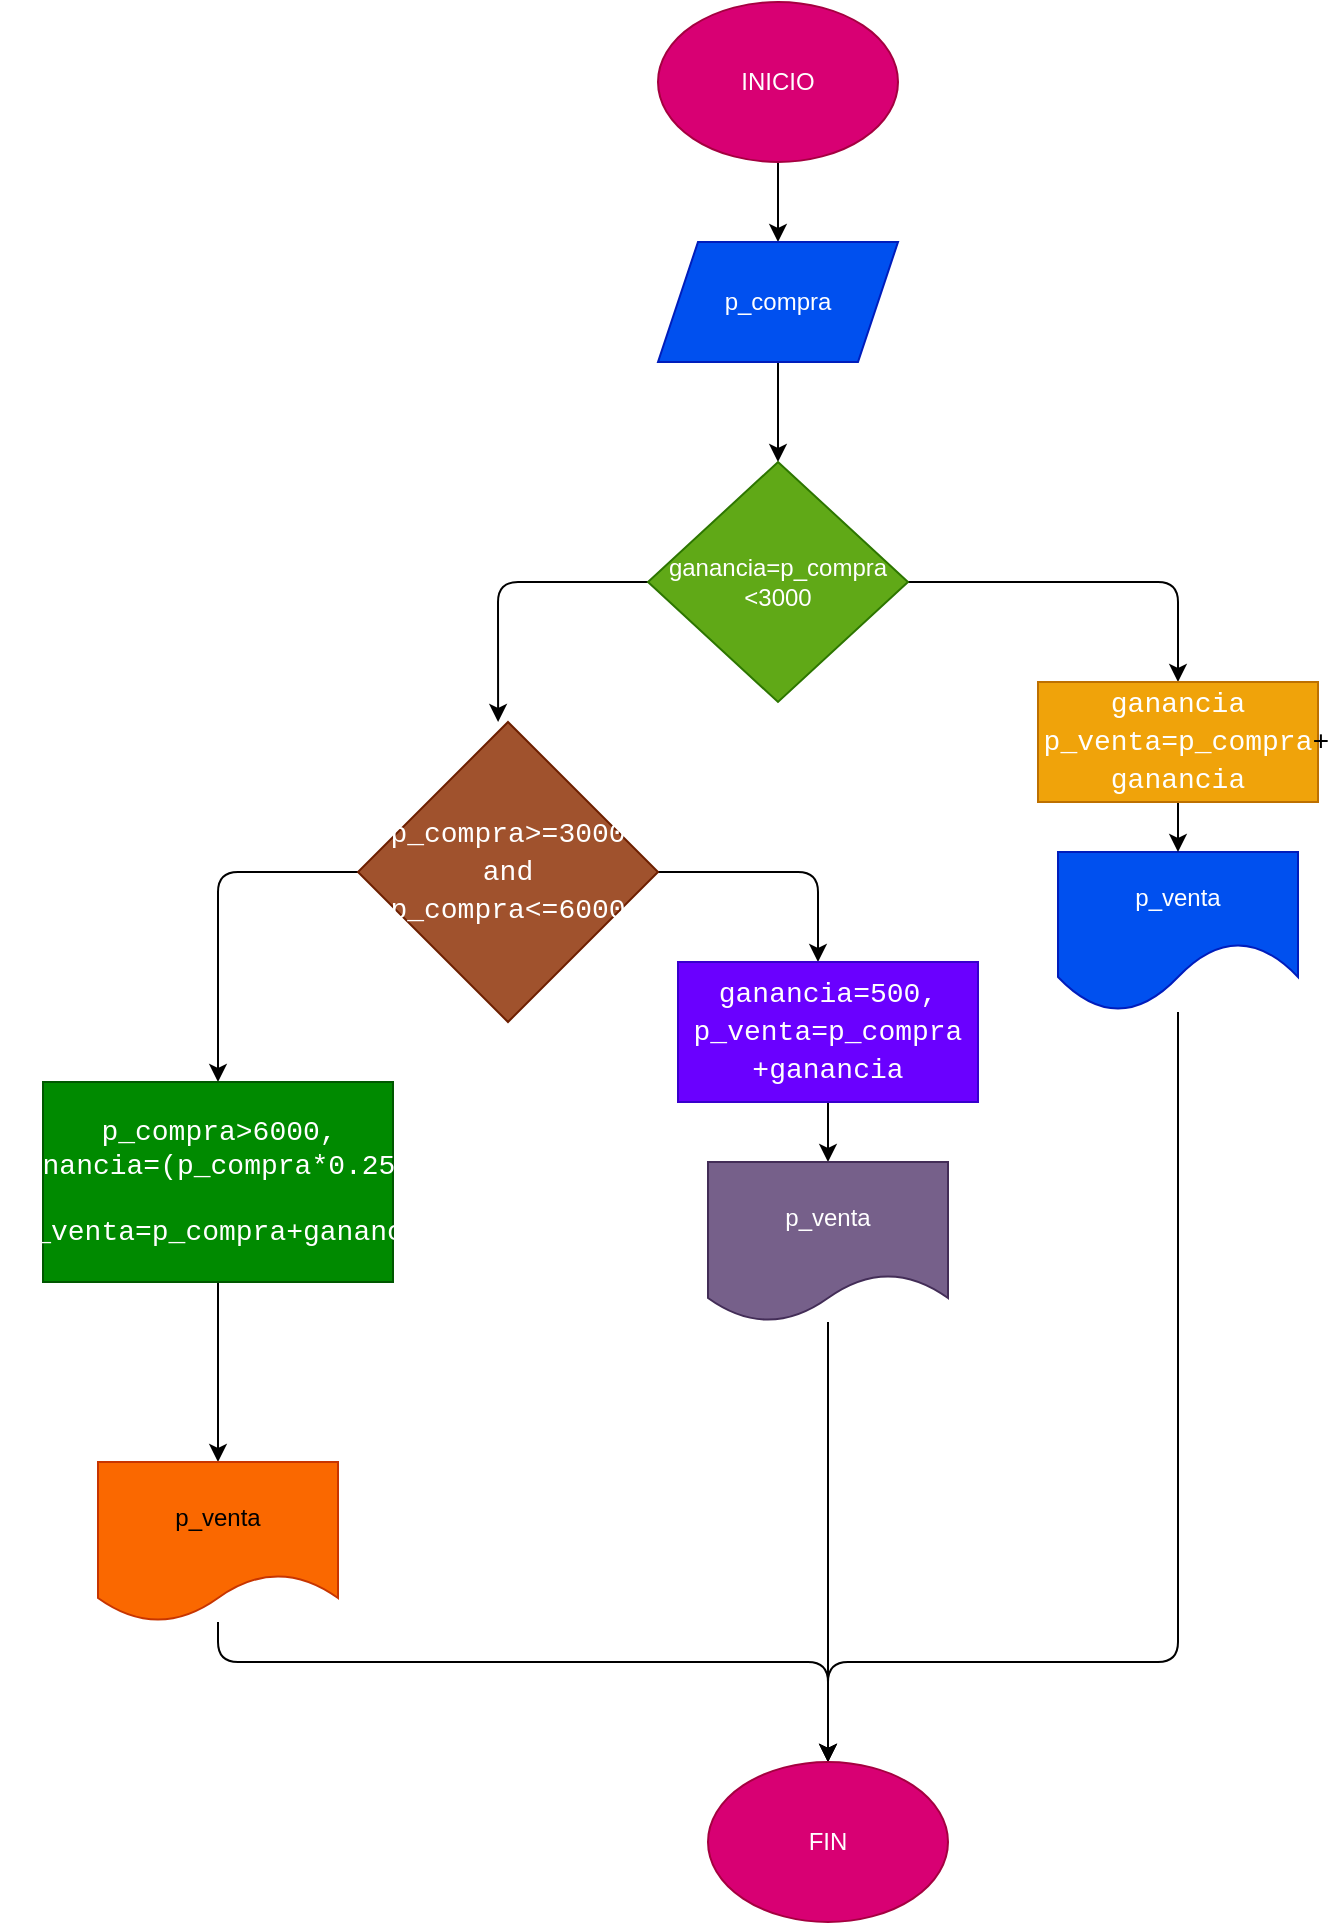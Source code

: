 <mxfile>
    <diagram id="HUgoJEYIysB0Nd73ohhI" name="Página-1">
        <mxGraphModel dx="1764" dy="797" grid="1" gridSize="10" guides="1" tooltips="1" connect="1" arrows="1" fold="1" page="1" pageScale="1" pageWidth="827" pageHeight="1169" math="0" shadow="0">
            <root>
                <mxCell id="0"/>
                <mxCell id="1" parent="0"/>
                <mxCell id="4" value="" style="edgeStyle=none;html=1;" parent="1" source="2" target="3" edge="1">
                    <mxGeometry relative="1" as="geometry"/>
                </mxCell>
                <mxCell id="2" value="INICIO" style="ellipse;whiteSpace=wrap;html=1;fillColor=#d80073;fontColor=#ffffff;strokeColor=#A50040;" parent="1" vertex="1">
                    <mxGeometry x="300" y="80" width="120" height="80" as="geometry"/>
                </mxCell>
                <mxCell id="23" style="edgeStyle=none;html=1;" parent="1" source="3" target="5" edge="1">
                    <mxGeometry relative="1" as="geometry"/>
                </mxCell>
                <mxCell id="3" value="p_compra" style="shape=parallelogram;perimeter=parallelogramPerimeter;whiteSpace=wrap;html=1;fixedSize=1;fillColor=#0050ef;fontColor=#ffffff;strokeColor=#001DBC;" parent="1" vertex="1">
                    <mxGeometry x="300" y="200" width="120" height="60" as="geometry"/>
                </mxCell>
                <mxCell id="32" value="" style="edgeStyle=none;html=1;" edge="1" parent="1" source="5">
                    <mxGeometry relative="1" as="geometry">
                        <mxPoint x="560" y="420" as="targetPoint"/>
                        <Array as="points">
                            <mxPoint x="560" y="370"/>
                        </Array>
                    </mxGeometry>
                </mxCell>
                <mxCell id="37" style="edgeStyle=none;html=1;entryX=0.467;entryY=0;entryDx=0;entryDy=0;entryPerimeter=0;fontColor=#FFFFFF;" edge="1" parent="1" source="5" target="36">
                    <mxGeometry relative="1" as="geometry">
                        <Array as="points">
                            <mxPoint x="220" y="370"/>
                        </Array>
                    </mxGeometry>
                </mxCell>
                <mxCell id="5" value="ganancia=p_compra&lt;br&gt;&amp;lt;3000" style="rhombus;whiteSpace=wrap;html=1;fillColor=#60a917;fontColor=#ffffff;strokeColor=#2D7600;" parent="1" vertex="1">
                    <mxGeometry x="295" y="310" width="130" height="120" as="geometry"/>
                </mxCell>
                <mxCell id="50" style="edgeStyle=none;html=1;fontColor=#FFFFFF;entryX=0.5;entryY=0;entryDx=0;entryDy=0;" edge="1" parent="1" source="31" target="47">
                    <mxGeometry relative="1" as="geometry">
                        <mxPoint x="380" y="910" as="targetPoint"/>
                        <Array as="points">
                            <mxPoint x="560" y="910"/>
                            <mxPoint x="385" y="910"/>
                        </Array>
                    </mxGeometry>
                </mxCell>
                <mxCell id="31" value="p_venta" style="shape=document;whiteSpace=wrap;html=1;boundedLbl=1;fillColor=#0050ef;strokeColor=#001DBC;fontColor=#ffffff;size=0.438;" vertex="1" parent="1">
                    <mxGeometry x="500" y="505" width="120" height="80" as="geometry"/>
                </mxCell>
                <mxCell id="35" value="" style="edgeStyle=none;html=1;" edge="1" parent="1" source="33" target="31">
                    <mxGeometry relative="1" as="geometry"/>
                </mxCell>
                <mxCell id="33" value="&lt;div style=&quot;font-family: Consolas, &amp;quot;Courier New&amp;quot;, monospace; font-size: 14px; line-height: 19px;&quot;&gt;&lt;div style=&quot;&quot;&gt;&lt;font color=&quot;#ffffff&quot;&gt;ganancia&lt;/font&gt;&lt;/div&gt;&lt;div style=&quot;&quot;&gt;&lt;font color=&quot;#ffffff&quot;&gt;&amp;nbsp;p_venta=p_compra&lt;/font&gt;&lt;span style=&quot;background-color: initial;&quot;&gt;+&lt;/span&gt;&lt;/div&gt;&lt;div style=&quot;&quot;&gt;&lt;font color=&quot;#ffffff&quot;&gt;ganancia&lt;/font&gt;&lt;/div&gt;&lt;/div&gt;" style="rounded=0;whiteSpace=wrap;html=1;fillColor=#f0a30a;fontColor=#000000;strokeColor=#BD7000;" vertex="1" parent="1">
                    <mxGeometry x="490" y="420" width="140" height="60" as="geometry"/>
                </mxCell>
                <mxCell id="39" value="" style="edgeStyle=none;html=1;fontColor=#FFFFFF;" edge="1" parent="1" source="36">
                    <mxGeometry relative="1" as="geometry">
                        <mxPoint x="380" y="560" as="targetPoint"/>
                        <Array as="points">
                            <mxPoint x="380" y="515"/>
                        </Array>
                    </mxGeometry>
                </mxCell>
                <mxCell id="44" style="edgeStyle=none;html=1;entryX=0.5;entryY=0;entryDx=0;entryDy=0;fontColor=#FFFFFF;" edge="1" parent="1" source="36" target="52">
                    <mxGeometry relative="1" as="geometry">
                        <mxPoint x="80.0" y="580" as="targetPoint"/>
                        <Array as="points">
                            <mxPoint x="80" y="515"/>
                        </Array>
                    </mxGeometry>
                </mxCell>
                <mxCell id="36" value="&lt;div style=&quot;font-family: Consolas, &amp;quot;Courier New&amp;quot;, monospace; font-size: 14px; line-height: 19px;&quot;&gt;p_compra&amp;gt;=3000 and p_compra&amp;lt;=6000&lt;/div&gt;" style="rhombus;whiteSpace=wrap;html=1;labelBackgroundColor=none;fontColor=#ffffff;fillColor=#a0522d;strokeColor=#6D1F00;" vertex="1" parent="1">
                    <mxGeometry x="150" y="440" width="150" height="150" as="geometry"/>
                </mxCell>
                <mxCell id="42" value="" style="edgeStyle=none;html=1;fontColor=#FFFFFF;" edge="1" parent="1" source="38" target="40">
                    <mxGeometry relative="1" as="geometry"/>
                </mxCell>
                <mxCell id="38" value="&lt;div style=&quot;font-family: Consolas, &amp;quot;Courier New&amp;quot;, monospace; font-size: 14px; line-height: 19px;&quot;&gt;&lt;div style=&quot;&quot;&gt;&lt;div style=&quot;line-height: 19px;&quot;&gt;&lt;div style=&quot;&quot;&gt;ganancia=500,&lt;/div&gt;&lt;div style=&quot;&quot;&gt;&lt;span style=&quot;background-color: initial;&quot;&gt;p_venta=p_compra&lt;/span&gt;&lt;/div&gt;&lt;div style=&quot;&quot;&gt;&lt;span style=&quot;background-color: initial;&quot;&gt;+ganancia&lt;/span&gt;&lt;/div&gt;&lt;/div&gt;&lt;/div&gt;&lt;/div&gt;" style="rounded=0;whiteSpace=wrap;html=1;fillColor=#6a00ff;fontColor=#ffffff;strokeColor=#3700CC;" vertex="1" parent="1">
                    <mxGeometry x="310" y="560" width="150" height="70" as="geometry"/>
                </mxCell>
                <mxCell id="49" style="edgeStyle=none;html=1;fontColor=#FFFFFF;entryX=0.5;entryY=0;entryDx=0;entryDy=0;" edge="1" parent="1" source="40" target="47">
                    <mxGeometry relative="1" as="geometry">
                        <mxPoint x="385" y="900" as="targetPoint"/>
                    </mxGeometry>
                </mxCell>
                <mxCell id="40" value="p_venta" style="shape=document;whiteSpace=wrap;html=1;boundedLbl=1;fillColor=#76608a;strokeColor=#432D57;fontColor=#ffffff;" vertex="1" parent="1">
                    <mxGeometry x="325" y="660" width="120" height="80" as="geometry"/>
                </mxCell>
                <mxCell id="46" value="" style="edgeStyle=none;html=1;fontColor=#FFFFFF;" edge="1" parent="1" source="52" target="45">
                    <mxGeometry relative="1" as="geometry">
                        <mxPoint x="80.0" y="760" as="sourcePoint"/>
                    </mxGeometry>
                </mxCell>
                <mxCell id="48" style="edgeStyle=none;html=1;fontColor=#FFFFFF;entryX=0.5;entryY=0;entryDx=0;entryDy=0;" edge="1" parent="1" source="45" target="47">
                    <mxGeometry relative="1" as="geometry">
                        <mxPoint x="380" y="960" as="targetPoint"/>
                        <Array as="points">
                            <mxPoint x="80" y="910"/>
                            <mxPoint x="385" y="910"/>
                        </Array>
                    </mxGeometry>
                </mxCell>
                <mxCell id="45" value="p_venta" style="shape=document;whiteSpace=wrap;html=1;boundedLbl=1;fillColor=#fa6800;strokeColor=#C73500;fontColor=#000000;labelBackgroundColor=none;" vertex="1" parent="1">
                    <mxGeometry x="20" y="810" width="120" height="80" as="geometry"/>
                </mxCell>
                <mxCell id="47" value="FIN" style="ellipse;whiteSpace=wrap;html=1;labelBackgroundColor=none;fontColor=#ffffff;fillColor=#d80073;strokeColor=#A50040;" vertex="1" parent="1">
                    <mxGeometry x="325" y="960" width="120" height="80" as="geometry"/>
                </mxCell>
                <mxCell id="52" value="&lt;div style=&quot;font-family: Consolas, &amp;quot;Courier New&amp;quot;, monospace; font-size: 14px;&quot;&gt;p_compra&amp;gt;6000,&lt;/div&gt;&lt;div style=&quot;font-family: Consolas, &amp;quot;Courier New&amp;quot;, monospace; font-size: 14px;&quot;&gt;ganancia=(p_compra*0.25)&lt;span style=&quot;background-color: initial;&quot;&gt;&amp;nbsp; &amp;nbsp; &amp;nbsp;p_venta=p_compra+ganancia&lt;/span&gt;&lt;/div&gt;" style="rounded=0;whiteSpace=wrap;html=1;labelBackgroundColor=none;fontColor=#ffffff;fillColor=#008a00;strokeColor=#005700;" vertex="1" parent="1">
                    <mxGeometry x="-7.5" y="620" width="175" height="100" as="geometry"/>
                </mxCell>
            </root>
        </mxGraphModel>
    </diagram>
</mxfile>